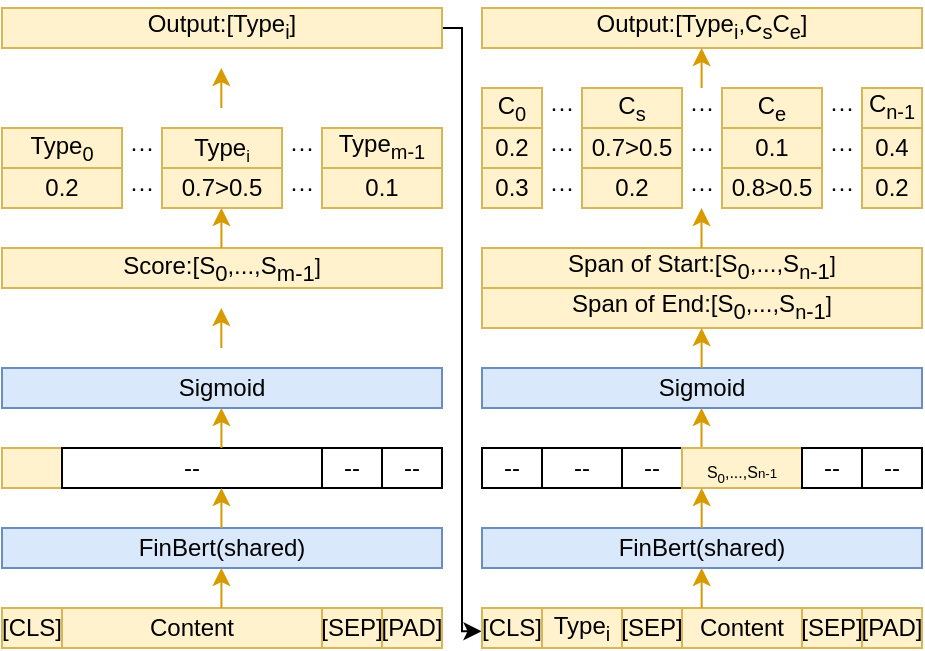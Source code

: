 <mxfile version="21.3.2" type="github">
  <diagram id="C5RBs43oDa-KdzZeNtuy" name="Page-1">
    <mxGraphModel dx="1195" dy="637" grid="0" gridSize="10" guides="1" tooltips="1" connect="1" arrows="1" fold="1" page="1" pageScale="1" pageWidth="827" pageHeight="1169" math="0" shadow="0">
      <root>
        <mxCell id="WIyWlLk6GJQsqaUBKTNV-0" />
        <mxCell id="WIyWlLk6GJQsqaUBKTNV-1" parent="WIyWlLk6GJQsqaUBKTNV-0" />
        <mxCell id="G-Czn8x9Ac623vH-5RZ5-0" value="Content" style="rounded=0;whiteSpace=wrap;html=1;fillColor=#fff2cc;strokeColor=#d6b656;" vertex="1" parent="WIyWlLk6GJQsqaUBKTNV-1">
          <mxGeometry x="120" y="820" width="130" height="20" as="geometry" />
        </mxCell>
        <mxCell id="G-Czn8x9Ac623vH-5RZ5-1" value="[CLS]" style="rounded=0;whiteSpace=wrap;html=1;fillColor=#fff2cc;strokeColor=#d6b656;" vertex="1" parent="WIyWlLk6GJQsqaUBKTNV-1">
          <mxGeometry x="90" y="820" width="30" height="20" as="geometry" />
        </mxCell>
        <mxCell id="G-Czn8x9Ac623vH-5RZ5-2" value="[PAD]" style="rounded=0;whiteSpace=wrap;html=1;fillColor=#fff2cc;strokeColor=#d6b656;" vertex="1" parent="WIyWlLk6GJQsqaUBKTNV-1">
          <mxGeometry x="280" y="820" width="30" height="20" as="geometry" />
        </mxCell>
        <mxCell id="G-Czn8x9Ac623vH-5RZ5-3" value="[SEP]" style="rounded=0;whiteSpace=wrap;html=1;fillColor=#fff2cc;strokeColor=#d6b656;" vertex="1" parent="WIyWlLk6GJQsqaUBKTNV-1">
          <mxGeometry x="250" y="820" width="30" height="20" as="geometry" />
        </mxCell>
        <mxCell id="G-Czn8x9Ac623vH-5RZ5-4" value="" style="rounded=0;whiteSpace=wrap;html=1;fillColor=#fff2cc;strokeColor=#d6b656;" vertex="1" parent="WIyWlLk6GJQsqaUBKTNV-1">
          <mxGeometry x="90" y="740" width="30" height="20" as="geometry" />
        </mxCell>
        <mxCell id="G-Czn8x9Ac623vH-5RZ5-5" value="FinBert(shared)" style="rounded=0;whiteSpace=wrap;html=1;fillColor=#dae8fc;strokeColor=#6c8ebf;" vertex="1" parent="WIyWlLk6GJQsqaUBKTNV-1">
          <mxGeometry x="90" y="780" width="220" height="20" as="geometry" />
        </mxCell>
        <mxCell id="G-Czn8x9Ac623vH-5RZ5-7" value="--" style="rounded=0;whiteSpace=wrap;html=1;" vertex="1" parent="WIyWlLk6GJQsqaUBKTNV-1">
          <mxGeometry x="120" y="740" width="130" height="20" as="geometry" />
        </mxCell>
        <mxCell id="G-Czn8x9Ac623vH-5RZ5-8" value="--" style="rounded=0;whiteSpace=wrap;html=1;" vertex="1" parent="WIyWlLk6GJQsqaUBKTNV-1">
          <mxGeometry x="280" y="740" width="30" height="20" as="geometry" />
        </mxCell>
        <mxCell id="G-Czn8x9Ac623vH-5RZ5-9" value="--" style="rounded=0;whiteSpace=wrap;html=1;" vertex="1" parent="WIyWlLk6GJQsqaUBKTNV-1">
          <mxGeometry x="250" y="740" width="30" height="20" as="geometry" />
        </mxCell>
        <mxCell id="G-Czn8x9Ac623vH-5RZ5-10" value="Sigmoid" style="rounded=0;whiteSpace=wrap;html=1;fillColor=#dae8fc;strokeColor=#6c8ebf;" vertex="1" parent="WIyWlLk6GJQsqaUBKTNV-1">
          <mxGeometry x="90" y="700" width="220" height="20" as="geometry" />
        </mxCell>
        <mxCell id="G-Czn8x9Ac623vH-5RZ5-11" value="&lt;p style=&quot;line-height: 0%;&quot;&gt;&lt;font style=&quot;font-size: 12px;&quot;&gt;Score:[S&lt;sub style=&quot;font-size: 11px;&quot;&gt;0&lt;/sub&gt;,...,S&lt;sub style=&quot;font-size: 11px;&quot;&gt;m-1&lt;/sub&gt;&lt;span style=&quot;font-size: 11px;&quot;&gt;]&lt;br style=&quot;font-size: 11px;&quot;&gt;&lt;/span&gt;&lt;br&gt;&lt;/font&gt;&lt;/p&gt;" style="rounded=0;whiteSpace=wrap;html=1;fillColor=#fff2cc;strokeColor=#d6b656;" vertex="1" parent="WIyWlLk6GJQsqaUBKTNV-1">
          <mxGeometry x="90" y="640" width="220" height="20" as="geometry" />
        </mxCell>
        <mxCell id="G-Czn8x9Ac623vH-5RZ5-107" style="edgeStyle=orthogonalEdgeStyle;rounded=0;orthogonalLoop=1;jettySize=auto;html=1;entryX=-0.008;entryY=0.582;entryDx=0;entryDy=0;entryPerimeter=0;" edge="1" parent="WIyWlLk6GJQsqaUBKTNV-1" source="G-Czn8x9Ac623vH-5RZ5-12" target="G-Czn8x9Ac623vH-5RZ5-34">
          <mxGeometry relative="1" as="geometry">
            <Array as="points">
              <mxPoint x="320" y="530" />
              <mxPoint x="320" y="832" />
            </Array>
          </mxGeometry>
        </mxCell>
        <mxCell id="G-Czn8x9Ac623vH-5RZ5-12" value="&lt;p style=&quot;line-height: 0%;&quot;&gt;Output:[Type&lt;sub&gt;i&lt;/sub&gt;]&lt;/p&gt;" style="rounded=0;whiteSpace=wrap;html=1;fillColor=#fff2cc;strokeColor=#d6b656;" vertex="1" parent="WIyWlLk6GJQsqaUBKTNV-1">
          <mxGeometry x="90" y="520" width="220" height="20" as="geometry" />
        </mxCell>
        <mxCell id="G-Czn8x9Ac623vH-5RZ5-16" value="" style="endArrow=classic;html=1;rounded=0;endWidth=15.172;strokeWidth=1;shadow=0;strokeColor=#d79b00;fillColor=#ffe6cc;" edge="1" parent="WIyWlLk6GJQsqaUBKTNV-1">
          <mxGeometry width="50" height="50" relative="1" as="geometry">
            <mxPoint x="199.71" y="820" as="sourcePoint" />
            <mxPoint x="199.71" y="800" as="targetPoint" />
            <Array as="points">
              <mxPoint x="199.71" y="800" />
            </Array>
          </mxGeometry>
        </mxCell>
        <mxCell id="G-Czn8x9Ac623vH-5RZ5-17" value="" style="endArrow=classic;html=1;rounded=0;endWidth=15.172;strokeWidth=1;shadow=0;strokeColor=#d79b00;fillColor=#ffe6cc;" edge="1" parent="WIyWlLk6GJQsqaUBKTNV-1">
          <mxGeometry width="50" height="50" relative="1" as="geometry">
            <mxPoint x="199.71" y="780" as="sourcePoint" />
            <mxPoint x="199.71" y="760" as="targetPoint" />
            <Array as="points">
              <mxPoint x="199.71" y="760" />
            </Array>
          </mxGeometry>
        </mxCell>
        <mxCell id="G-Czn8x9Ac623vH-5RZ5-18" value="" style="endArrow=classic;html=1;rounded=0;endWidth=15.172;strokeWidth=1;shadow=0;strokeColor=#d79b00;fillColor=#ffe6cc;" edge="1" parent="WIyWlLk6GJQsqaUBKTNV-1">
          <mxGeometry width="50" height="50" relative="1" as="geometry">
            <mxPoint x="199.71" y="740" as="sourcePoint" />
            <mxPoint x="199.71" y="720" as="targetPoint" />
            <Array as="points">
              <mxPoint x="199.71" y="720" />
            </Array>
          </mxGeometry>
        </mxCell>
        <mxCell id="G-Czn8x9Ac623vH-5RZ5-19" value="" style="endArrow=classic;html=1;rounded=0;endWidth=15.172;strokeWidth=1;shadow=0;strokeColor=#d79b00;fillColor=#ffe6cc;" edge="1" parent="WIyWlLk6GJQsqaUBKTNV-1">
          <mxGeometry width="50" height="50" relative="1" as="geometry">
            <mxPoint x="199.66" y="690" as="sourcePoint" />
            <mxPoint x="199.66" y="670" as="targetPoint" />
            <Array as="points">
              <mxPoint x="199.66" y="670" />
            </Array>
          </mxGeometry>
        </mxCell>
        <mxCell id="G-Czn8x9Ac623vH-5RZ5-20" value="" style="endArrow=classic;html=1;rounded=0;endWidth=15.172;strokeWidth=1;shadow=0;strokeColor=#d79b00;fillColor=#ffe6cc;" edge="1" parent="WIyWlLk6GJQsqaUBKTNV-1">
          <mxGeometry width="50" height="50" relative="1" as="geometry">
            <mxPoint x="199.71" y="640" as="sourcePoint" />
            <mxPoint x="199.71" y="620" as="targetPoint" />
            <Array as="points">
              <mxPoint x="199.71" y="620" />
            </Array>
          </mxGeometry>
        </mxCell>
        <mxCell id="G-Czn8x9Ac623vH-5RZ5-21" value="" style="endArrow=classic;html=1;rounded=0;endWidth=15.172;strokeWidth=1;shadow=0;strokeColor=#d79b00;fillColor=#ffe6cc;" edge="1" parent="WIyWlLk6GJQsqaUBKTNV-1">
          <mxGeometry width="50" height="50" relative="1" as="geometry">
            <mxPoint x="199.66" y="570" as="sourcePoint" />
            <mxPoint x="199.66" y="550" as="targetPoint" />
            <Array as="points">
              <mxPoint x="199.66" y="550" />
            </Array>
          </mxGeometry>
        </mxCell>
        <mxCell id="G-Czn8x9Ac623vH-5RZ5-22" value="Type&lt;sub&gt;0&lt;/sub&gt;" style="rounded=0;whiteSpace=wrap;html=1;fillColor=#fff2cc;strokeColor=#d6b656;" vertex="1" parent="WIyWlLk6GJQsqaUBKTNV-1">
          <mxGeometry x="90" y="580" width="60" height="20" as="geometry" />
        </mxCell>
        <mxCell id="G-Czn8x9Ac623vH-5RZ5-23" value="Type&lt;span style=&quot;font-size: 10px;&quot;&gt;&lt;sub&gt;i&lt;/sub&gt;&lt;/span&gt;" style="rounded=0;whiteSpace=wrap;html=1;fillColor=#fff2cc;strokeColor=#d6b656;" vertex="1" parent="WIyWlLk6GJQsqaUBKTNV-1">
          <mxGeometry x="170" y="580" width="60" height="20" as="geometry" />
        </mxCell>
        <mxCell id="G-Czn8x9Ac623vH-5RZ5-24" value="0.2" style="rounded=0;whiteSpace=wrap;html=1;fillColor=#fff2cc;strokeColor=#d6b656;" vertex="1" parent="WIyWlLk6GJQsqaUBKTNV-1">
          <mxGeometry x="90" y="600" width="60" height="20" as="geometry" />
        </mxCell>
        <mxCell id="G-Czn8x9Ac623vH-5RZ5-25" value="0.7&amp;gt;0.5" style="rounded=0;whiteSpace=wrap;html=1;fillColor=#fff2cc;strokeColor=#d6b656;" vertex="1" parent="WIyWlLk6GJQsqaUBKTNV-1">
          <mxGeometry x="170" y="600" width="60" height="20" as="geometry" />
        </mxCell>
        <mxCell id="G-Czn8x9Ac623vH-5RZ5-26" value="0.1" style="rounded=0;whiteSpace=wrap;html=1;fillColor=#fff2cc;strokeColor=#d6b656;" vertex="1" parent="WIyWlLk6GJQsqaUBKTNV-1">
          <mxGeometry x="250" y="600" width="60" height="20" as="geometry" />
        </mxCell>
        <mxCell id="G-Czn8x9Ac623vH-5RZ5-27" value="&lt;p style=&quot;line-height: 0%;&quot;&gt;Type&lt;sub&gt;m-1&lt;/sub&gt;&lt;/p&gt;" style="rounded=0;whiteSpace=wrap;html=1;fillColor=#fff2cc;strokeColor=#d6b656;" vertex="1" parent="WIyWlLk6GJQsqaUBKTNV-1">
          <mxGeometry x="250" y="580" width="60" height="20" as="geometry" />
        </mxCell>
        <mxCell id="G-Czn8x9Ac623vH-5RZ5-33" value="Type&lt;sub&gt;i&lt;/sub&gt;" style="rounded=0;whiteSpace=wrap;html=1;fillColor=#fff2cc;strokeColor=#d6b656;" vertex="1" parent="WIyWlLk6GJQsqaUBKTNV-1">
          <mxGeometry x="360" y="820" width="40" height="20" as="geometry" />
        </mxCell>
        <mxCell id="G-Czn8x9Ac623vH-5RZ5-34" value="[CLS]" style="rounded=0;whiteSpace=wrap;html=1;fillColor=#fff2cc;strokeColor=#d6b656;" vertex="1" parent="WIyWlLk6GJQsqaUBKTNV-1">
          <mxGeometry x="330" y="820" width="30" height="20" as="geometry" />
        </mxCell>
        <mxCell id="G-Czn8x9Ac623vH-5RZ5-35" value="[PAD]" style="rounded=0;whiteSpace=wrap;html=1;fillColor=#fff2cc;strokeColor=#d6b656;" vertex="1" parent="WIyWlLk6GJQsqaUBKTNV-1">
          <mxGeometry x="520" y="820" width="30" height="20" as="geometry" />
        </mxCell>
        <mxCell id="G-Czn8x9Ac623vH-5RZ5-36" value="[SEP]" style="rounded=0;whiteSpace=wrap;html=1;fillColor=#fff2cc;strokeColor=#d6b656;" vertex="1" parent="WIyWlLk6GJQsqaUBKTNV-1">
          <mxGeometry x="400" y="820" width="30" height="20" as="geometry" />
        </mxCell>
        <mxCell id="G-Czn8x9Ac623vH-5RZ5-38" value="FinBert(shared)" style="rounded=0;whiteSpace=wrap;html=1;fillColor=#dae8fc;strokeColor=#6c8ebf;" vertex="1" parent="WIyWlLk6GJQsqaUBKTNV-1">
          <mxGeometry x="330" y="780" width="220" height="20" as="geometry" />
        </mxCell>
        <mxCell id="G-Czn8x9Ac623vH-5RZ5-42" value="Sigmoid" style="rounded=0;whiteSpace=wrap;html=1;fillColor=#dae8fc;strokeColor=#6c8ebf;" vertex="1" parent="WIyWlLk6GJQsqaUBKTNV-1">
          <mxGeometry x="330" y="700" width="220" height="20" as="geometry" />
        </mxCell>
        <mxCell id="G-Czn8x9Ac623vH-5RZ5-43" value="&lt;p style=&quot;line-height: 0%;&quot;&gt;&lt;font style=&quot;font-size: 12px;&quot;&gt;Span of Start:[S&lt;sub style=&quot;font-size: 11px;&quot;&gt;0&lt;/sub&gt;,...,S&lt;sub&gt;n&lt;/sub&gt;&lt;sub style=&quot;font-size: 11px;&quot;&gt;-1&lt;/sub&gt;&lt;span style=&quot;font-size: 11px;&quot;&gt;]&lt;br style=&quot;font-size: 11px;&quot;&gt;&lt;/span&gt;&lt;br&gt;&lt;/font&gt;&lt;/p&gt;" style="rounded=0;whiteSpace=wrap;html=1;fillColor=#fff2cc;strokeColor=#d6b656;" vertex="1" parent="WIyWlLk6GJQsqaUBKTNV-1">
          <mxGeometry x="330" y="640" width="220" height="20" as="geometry" />
        </mxCell>
        <mxCell id="G-Czn8x9Ac623vH-5RZ5-44" value="&lt;p style=&quot;line-height: 0%;&quot;&gt;Output:[Type&lt;sub&gt;i&lt;/sub&gt;,C&lt;sub&gt;s&lt;/sub&gt;C&lt;sub&gt;e&lt;/sub&gt;]&lt;/p&gt;" style="rounded=0;whiteSpace=wrap;html=1;fillColor=#fff2cc;strokeColor=#d6b656;" vertex="1" parent="WIyWlLk6GJQsqaUBKTNV-1">
          <mxGeometry x="330" y="520" width="220" height="20" as="geometry" />
        </mxCell>
        <mxCell id="G-Czn8x9Ac623vH-5RZ5-50" value="" style="endArrow=classic;html=1;rounded=0;endWidth=15.172;strokeWidth=1;shadow=0;strokeColor=#d79b00;fillColor=#ffe6cc;" edge="1" parent="WIyWlLk6GJQsqaUBKTNV-1">
          <mxGeometry width="50" height="50" relative="1" as="geometry">
            <mxPoint x="439.8" y="560" as="sourcePoint" />
            <mxPoint x="439.8" y="540" as="targetPoint" />
            <Array as="points">
              <mxPoint x="439.8" y="540" />
            </Array>
          </mxGeometry>
        </mxCell>
        <mxCell id="G-Czn8x9Ac623vH-5RZ5-51" value="C&lt;sub&gt;0&lt;/sub&gt;" style="rounded=0;whiteSpace=wrap;html=1;fillColor=#fff2cc;strokeColor=#d6b656;" vertex="1" parent="WIyWlLk6GJQsqaUBKTNV-1">
          <mxGeometry x="330" y="560" width="30" height="20" as="geometry" />
        </mxCell>
        <mxCell id="G-Czn8x9Ac623vH-5RZ5-52" value="C&lt;sub&gt;s&lt;/sub&gt;" style="rounded=0;whiteSpace=wrap;html=1;fillColor=#fff2cc;strokeColor=#d6b656;" vertex="1" parent="WIyWlLk6GJQsqaUBKTNV-1">
          <mxGeometry x="380" y="560" width="50" height="20" as="geometry" />
        </mxCell>
        <mxCell id="G-Czn8x9Ac623vH-5RZ5-53" value="0.2" style="rounded=0;whiteSpace=wrap;html=1;fillColor=#fff2cc;strokeColor=#d6b656;" vertex="1" parent="WIyWlLk6GJQsqaUBKTNV-1">
          <mxGeometry x="330" y="580" width="30" height="20" as="geometry" />
        </mxCell>
        <mxCell id="G-Czn8x9Ac623vH-5RZ5-54" value="0.7&amp;gt;0.5" style="rounded=0;whiteSpace=wrap;html=1;fillColor=#fff2cc;strokeColor=#d6b656;" vertex="1" parent="WIyWlLk6GJQsqaUBKTNV-1">
          <mxGeometry x="380" y="580" width="50" height="20" as="geometry" />
        </mxCell>
        <mxCell id="G-Czn8x9Ac623vH-5RZ5-55" value="0.4" style="rounded=0;whiteSpace=wrap;html=1;fillColor=#fff2cc;strokeColor=#d6b656;" vertex="1" parent="WIyWlLk6GJQsqaUBKTNV-1">
          <mxGeometry x="520" y="580" width="30" height="20" as="geometry" />
        </mxCell>
        <mxCell id="G-Czn8x9Ac623vH-5RZ5-56" value="&lt;p style=&quot;line-height: 0%;&quot;&gt;C&lt;sub&gt;n-1&lt;/sub&gt;&lt;/p&gt;" style="rounded=0;whiteSpace=wrap;html=1;fillColor=#fff2cc;strokeColor=#d6b656;" vertex="1" parent="WIyWlLk6GJQsqaUBKTNV-1">
          <mxGeometry x="520" y="560" width="30" height="20" as="geometry" />
        </mxCell>
        <mxCell id="G-Czn8x9Ac623vH-5RZ5-60" value="Content" style="rounded=0;whiteSpace=wrap;html=1;fillColor=#fff2cc;strokeColor=#d6b656;" vertex="1" parent="WIyWlLk6GJQsqaUBKTNV-1">
          <mxGeometry x="430" y="820" width="60" height="20" as="geometry" />
        </mxCell>
        <mxCell id="G-Czn8x9Ac623vH-5RZ5-61" value="[SEP]" style="rounded=0;whiteSpace=wrap;html=1;fillColor=#fff2cc;strokeColor=#d6b656;" vertex="1" parent="WIyWlLk6GJQsqaUBKTNV-1">
          <mxGeometry x="490" y="820" width="30" height="20" as="geometry" />
        </mxCell>
        <mxCell id="G-Czn8x9Ac623vH-5RZ5-79" value="···" style="rounded=0;whiteSpace=wrap;html=1;gradientColor=#ffffff;strokeColor=#FFFFFF;fillColor=none;opacity=0;" vertex="1" parent="WIyWlLk6GJQsqaUBKTNV-1">
          <mxGeometry x="150" y="580" width="20" height="20" as="geometry" />
        </mxCell>
        <mxCell id="G-Czn8x9Ac623vH-5RZ5-82" value="···" style="rounded=0;whiteSpace=wrap;html=1;gradientColor=#ffffff;strokeColor=#FFFFFF;fillColor=none;opacity=0;" vertex="1" parent="WIyWlLk6GJQsqaUBKTNV-1">
          <mxGeometry x="150" y="600" width="20" height="20" as="geometry" />
        </mxCell>
        <mxCell id="G-Czn8x9Ac623vH-5RZ5-83" value="···" style="rounded=0;whiteSpace=wrap;html=1;gradientColor=#ffffff;strokeColor=#FFFFFF;fillColor=none;opacity=0;" vertex="1" parent="WIyWlLk6GJQsqaUBKTNV-1">
          <mxGeometry x="230" y="580" width="20" height="20" as="geometry" />
        </mxCell>
        <mxCell id="G-Czn8x9Ac623vH-5RZ5-84" value="···" style="rounded=0;whiteSpace=wrap;html=1;gradientColor=#ffffff;strokeColor=#FFFFFF;fillColor=none;opacity=0;" vertex="1" parent="WIyWlLk6GJQsqaUBKTNV-1">
          <mxGeometry x="230" y="600" width="20" height="20" as="geometry" />
        </mxCell>
        <mxCell id="G-Czn8x9Ac623vH-5RZ5-85" value="&lt;p style=&quot;line-height: 0%;&quot;&gt;&lt;font style=&quot;font-size: 12px;&quot;&gt;Span of End:[S&lt;sub style=&quot;font-size: 11px;&quot;&gt;0&lt;/sub&gt;,...,S&lt;sub&gt;n&lt;/sub&gt;&lt;sub style=&quot;font-size: 11px;&quot;&gt;-1&lt;/sub&gt;&lt;span style=&quot;font-size: 11px;&quot;&gt;]&lt;br style=&quot;font-size: 11px;&quot;&gt;&lt;/span&gt;&lt;br&gt;&lt;/font&gt;&lt;/p&gt;" style="rounded=0;whiteSpace=wrap;html=1;fillColor=#fff2cc;strokeColor=#d6b656;" vertex="1" parent="WIyWlLk6GJQsqaUBKTNV-1">
          <mxGeometry x="330" y="660" width="220" height="20" as="geometry" />
        </mxCell>
        <mxCell id="G-Czn8x9Ac623vH-5RZ5-86" value="0.1" style="rounded=0;whiteSpace=wrap;html=1;fillColor=#fff2cc;strokeColor=#d6b656;" vertex="1" parent="WIyWlLk6GJQsqaUBKTNV-1">
          <mxGeometry x="450" y="580" width="50" height="20" as="geometry" />
        </mxCell>
        <mxCell id="G-Czn8x9Ac623vH-5RZ5-87" value="" style="endArrow=classic;html=1;rounded=0;endWidth=15.172;strokeWidth=1;shadow=0;strokeColor=#d79b00;fillColor=#ffe6cc;" edge="1" parent="WIyWlLk6GJQsqaUBKTNV-1">
          <mxGeometry width="50" height="50" relative="1" as="geometry">
            <mxPoint x="439.8" y="700" as="sourcePoint" />
            <mxPoint x="439.8" y="680" as="targetPoint" />
            <Array as="points">
              <mxPoint x="439.8" y="680" />
            </Array>
          </mxGeometry>
        </mxCell>
        <mxCell id="G-Czn8x9Ac623vH-5RZ5-88" value="C&lt;sub&gt;e&lt;/sub&gt;" style="rounded=0;whiteSpace=wrap;html=1;fillColor=#fff2cc;strokeColor=#d6b656;" vertex="1" parent="WIyWlLk6GJQsqaUBKTNV-1">
          <mxGeometry x="450" y="560" width="50" height="20" as="geometry" />
        </mxCell>
        <mxCell id="G-Czn8x9Ac623vH-5RZ5-90" value="···" style="rounded=0;whiteSpace=wrap;html=1;gradientColor=#ffffff;strokeColor=#FFFFFF;fillColor=none;opacity=0;" vertex="1" parent="WIyWlLk6GJQsqaUBKTNV-1">
          <mxGeometry x="360" y="560" width="20" height="20" as="geometry" />
        </mxCell>
        <mxCell id="G-Czn8x9Ac623vH-5RZ5-91" value="···" style="rounded=0;whiteSpace=wrap;html=1;gradientColor=#ffffff;strokeColor=#FFFFFF;fillColor=none;opacity=0;" vertex="1" parent="WIyWlLk6GJQsqaUBKTNV-1">
          <mxGeometry x="430" y="560" width="20" height="20" as="geometry" />
        </mxCell>
        <mxCell id="G-Czn8x9Ac623vH-5RZ5-92" value="···" style="rounded=0;whiteSpace=wrap;html=1;gradientColor=#ffffff;strokeColor=#FFFFFF;fillColor=none;opacity=0;" vertex="1" parent="WIyWlLk6GJQsqaUBKTNV-1">
          <mxGeometry x="500" y="560" width="20" height="20" as="geometry" />
        </mxCell>
        <mxCell id="G-Czn8x9Ac623vH-5RZ5-93" value="···" style="rounded=0;whiteSpace=wrap;html=1;gradientColor=#ffffff;strokeColor=#FFFFFF;fillColor=none;opacity=0;" vertex="1" parent="WIyWlLk6GJQsqaUBKTNV-1">
          <mxGeometry x="360" y="580" width="20" height="20" as="geometry" />
        </mxCell>
        <mxCell id="G-Czn8x9Ac623vH-5RZ5-94" value="···" style="rounded=0;whiteSpace=wrap;html=1;gradientColor=#ffffff;strokeColor=#FFFFFF;fillColor=none;opacity=0;" vertex="1" parent="WIyWlLk6GJQsqaUBKTNV-1">
          <mxGeometry x="430" y="580" width="20" height="20" as="geometry" />
        </mxCell>
        <mxCell id="G-Czn8x9Ac623vH-5RZ5-95" value="···" style="rounded=0;whiteSpace=wrap;html=1;gradientColor=#ffffff;strokeColor=#FFFFFF;fillColor=none;opacity=0;" vertex="1" parent="WIyWlLk6GJQsqaUBKTNV-1">
          <mxGeometry x="500" y="580" width="20" height="20" as="geometry" />
        </mxCell>
        <mxCell id="G-Czn8x9Ac623vH-5RZ5-99" value="0.8&amp;gt;0.5" style="rounded=0;whiteSpace=wrap;html=1;fillColor=#fff2cc;strokeColor=#d6b656;" vertex="1" parent="WIyWlLk6GJQsqaUBKTNV-1">
          <mxGeometry x="450" y="600" width="50" height="20" as="geometry" />
        </mxCell>
        <mxCell id="G-Czn8x9Ac623vH-5RZ5-100" value="0.3" style="rounded=0;whiteSpace=wrap;html=1;fillColor=#fff2cc;strokeColor=#d6b656;" vertex="1" parent="WIyWlLk6GJQsqaUBKTNV-1">
          <mxGeometry x="330" y="600" width="30" height="20" as="geometry" />
        </mxCell>
        <mxCell id="G-Czn8x9Ac623vH-5RZ5-101" value="0.2" style="rounded=0;whiteSpace=wrap;html=1;fillColor=#fff2cc;strokeColor=#d6b656;" vertex="1" parent="WIyWlLk6GJQsqaUBKTNV-1">
          <mxGeometry x="380" y="600" width="50" height="20" as="geometry" />
        </mxCell>
        <mxCell id="G-Czn8x9Ac623vH-5RZ5-102" value="0.2" style="rounded=0;whiteSpace=wrap;html=1;fillColor=#fff2cc;strokeColor=#d6b656;" vertex="1" parent="WIyWlLk6GJQsqaUBKTNV-1">
          <mxGeometry x="520" y="600" width="30" height="20" as="geometry" />
        </mxCell>
        <mxCell id="G-Czn8x9Ac623vH-5RZ5-103" value="···" style="rounded=0;whiteSpace=wrap;html=1;gradientColor=#ffffff;strokeColor=#FFFFFF;fillColor=none;opacity=0;" vertex="1" parent="WIyWlLk6GJQsqaUBKTNV-1">
          <mxGeometry x="360" y="600" width="20" height="20" as="geometry" />
        </mxCell>
        <mxCell id="G-Czn8x9Ac623vH-5RZ5-104" value="···" style="rounded=0;whiteSpace=wrap;html=1;gradientColor=#ffffff;strokeColor=#FFFFFF;fillColor=none;opacity=0;" vertex="1" parent="WIyWlLk6GJQsqaUBKTNV-1">
          <mxGeometry x="430" y="600" width="20" height="20" as="geometry" />
        </mxCell>
        <mxCell id="G-Czn8x9Ac623vH-5RZ5-105" value="···" style="rounded=0;whiteSpace=wrap;html=1;gradientColor=#ffffff;strokeColor=#FFFFFF;fillColor=none;opacity=0;" vertex="1" parent="WIyWlLk6GJQsqaUBKTNV-1">
          <mxGeometry x="500" y="600" width="20" height="20" as="geometry" />
        </mxCell>
        <mxCell id="G-Czn8x9Ac623vH-5RZ5-112" value="" style="endArrow=classic;html=1;rounded=0;endWidth=15.172;strokeWidth=1;shadow=0;strokeColor=#d79b00;fillColor=#ffe6cc;" edge="1" parent="WIyWlLk6GJQsqaUBKTNV-1">
          <mxGeometry width="50" height="50" relative="1" as="geometry">
            <mxPoint x="439.76" y="640" as="sourcePoint" />
            <mxPoint x="439.76" y="620" as="targetPoint" />
            <Array as="points">
              <mxPoint x="439.76" y="620" />
            </Array>
          </mxGeometry>
        </mxCell>
        <mxCell id="G-Czn8x9Ac623vH-5RZ5-113" value="" style="endArrow=classic;html=1;rounded=0;endWidth=15.172;strokeWidth=1;shadow=0;strokeColor=#d79b00;fillColor=#ffe6cc;" edge="1" parent="WIyWlLk6GJQsqaUBKTNV-1">
          <mxGeometry width="50" height="50" relative="1" as="geometry">
            <mxPoint x="439.76" y="740" as="sourcePoint" />
            <mxPoint x="439.76" y="720" as="targetPoint" />
            <Array as="points">
              <mxPoint x="439.76" y="720" />
            </Array>
          </mxGeometry>
        </mxCell>
        <mxCell id="G-Czn8x9Ac623vH-5RZ5-114" value="--" style="rounded=0;whiteSpace=wrap;html=1;" vertex="1" parent="WIyWlLk6GJQsqaUBKTNV-1">
          <mxGeometry x="360" y="740" width="40" height="20" as="geometry" />
        </mxCell>
        <mxCell id="G-Czn8x9Ac623vH-5RZ5-115" value="--" style="rounded=0;whiteSpace=wrap;html=1;" vertex="1" parent="WIyWlLk6GJQsqaUBKTNV-1">
          <mxGeometry x="330" y="740" width="30" height="20" as="geometry" />
        </mxCell>
        <mxCell id="G-Czn8x9Ac623vH-5RZ5-116" value="--" style="rounded=0;whiteSpace=wrap;html=1;" vertex="1" parent="WIyWlLk6GJQsqaUBKTNV-1">
          <mxGeometry x="520" y="740" width="30" height="20" as="geometry" />
        </mxCell>
        <mxCell id="G-Czn8x9Ac623vH-5RZ5-117" value="--" style="rounded=0;whiteSpace=wrap;html=1;" vertex="1" parent="WIyWlLk6GJQsqaUBKTNV-1">
          <mxGeometry x="400" y="740" width="30" height="20" as="geometry" />
        </mxCell>
        <mxCell id="G-Czn8x9Ac623vH-5RZ5-118" value="&lt;font style=&quot;&quot;&gt;&lt;sub style=&quot;&quot;&gt;&lt;span style=&quot;font-size: 8px;&quot;&gt;S&lt;sub&gt;0&lt;/sub&gt;,...,S&lt;/span&gt;&lt;span style=&quot;font-size: 6.667px;&quot;&gt;n-1&lt;/span&gt;&lt;/sub&gt;&lt;/font&gt;" style="rounded=0;whiteSpace=wrap;html=1;fillColor=#fff2cc;strokeColor=#d6b656;" vertex="1" parent="WIyWlLk6GJQsqaUBKTNV-1">
          <mxGeometry x="430" y="740" width="60" height="20" as="geometry" />
        </mxCell>
        <mxCell id="G-Czn8x9Ac623vH-5RZ5-119" value="--" style="rounded=0;whiteSpace=wrap;html=1;" vertex="1" parent="WIyWlLk6GJQsqaUBKTNV-1">
          <mxGeometry x="490" y="740" width="30" height="20" as="geometry" />
        </mxCell>
        <mxCell id="G-Czn8x9Ac623vH-5RZ5-120" value="" style="endArrow=classic;html=1;rounded=0;endWidth=15.172;strokeWidth=1;shadow=0;strokeColor=#d79b00;fillColor=#ffe6cc;" edge="1" parent="WIyWlLk6GJQsqaUBKTNV-1">
          <mxGeometry width="50" height="50" relative="1" as="geometry">
            <mxPoint x="439.83" y="780" as="sourcePoint" />
            <mxPoint x="439.83" y="760" as="targetPoint" />
            <Array as="points">
              <mxPoint x="439.83" y="760" />
            </Array>
          </mxGeometry>
        </mxCell>
        <mxCell id="G-Czn8x9Ac623vH-5RZ5-121" value="" style="endArrow=classic;html=1;rounded=0;endWidth=15.172;strokeWidth=1;shadow=0;strokeColor=#d79b00;fillColor=#ffe6cc;" edge="1" parent="WIyWlLk6GJQsqaUBKTNV-1">
          <mxGeometry width="50" height="50" relative="1" as="geometry">
            <mxPoint x="439.83" y="820" as="sourcePoint" />
            <mxPoint x="439.83" y="800" as="targetPoint" />
            <Array as="points">
              <mxPoint x="439.83" y="800" />
            </Array>
          </mxGeometry>
        </mxCell>
      </root>
    </mxGraphModel>
  </diagram>
</mxfile>
